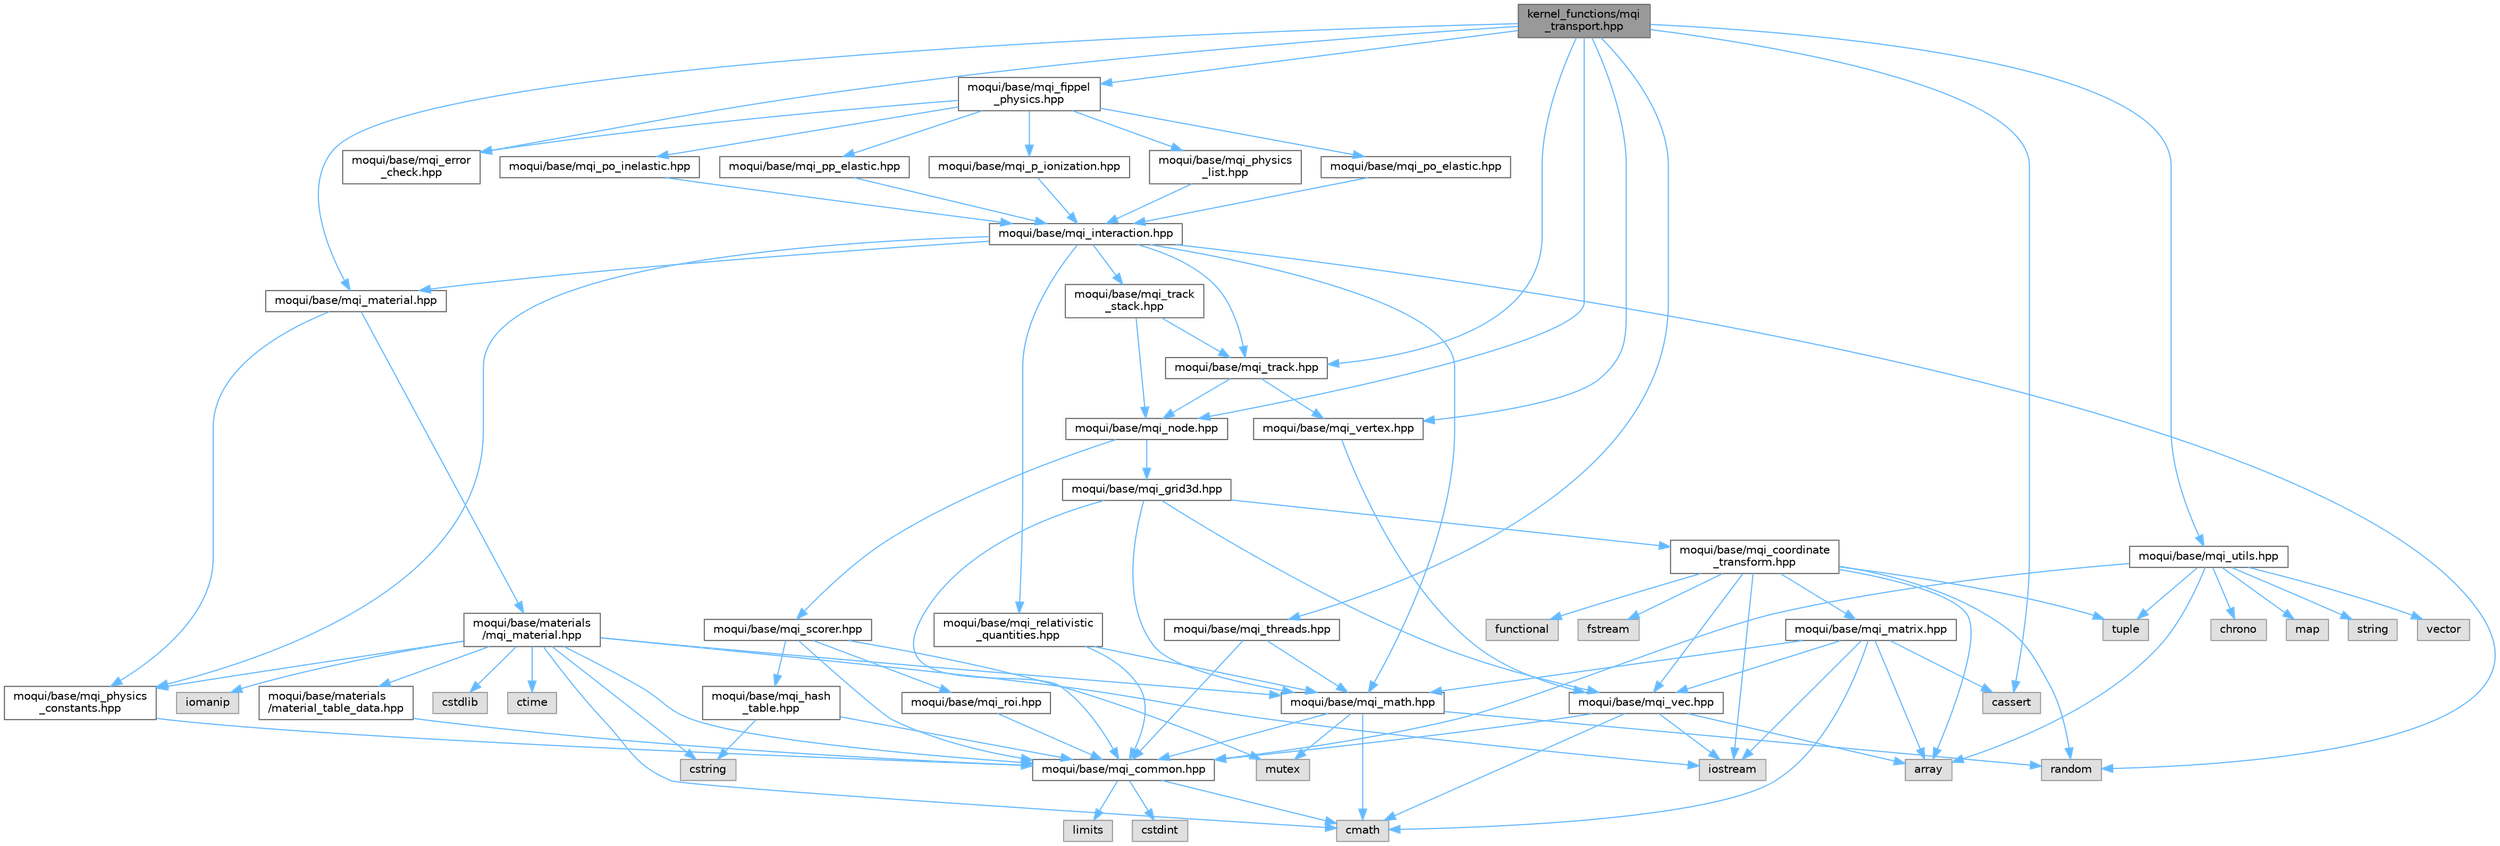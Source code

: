 digraph "kernel_functions/mqi_transport.hpp"
{
 // LATEX_PDF_SIZE
  bgcolor="transparent";
  edge [fontname=Helvetica,fontsize=10,labelfontname=Helvetica,labelfontsize=10];
  node [fontname=Helvetica,fontsize=10,shape=box,height=0.2,width=0.4];
  Node1 [id="Node000001",label="kernel_functions/mqi\l_transport.hpp",height=0.2,width=0.4,color="gray40", fillcolor="grey60", style="filled", fontcolor="black",tooltip=" "];
  Node1 -> Node2 [id="edge1_Node000001_Node000002",color="steelblue1",style="solid",tooltip=" "];
  Node2 [id="Node000002",label="moqui/base/mqi_error\l_check.hpp",height=0.2,width=0.4,color="grey40", fillcolor="white", style="filled",URL="$mqi__error__check_8hpp.html",tooltip="Defines error-checking utilities for CUDA operations."];
  Node1 -> Node3 [id="edge2_Node000001_Node000003",color="steelblue1",style="solid",tooltip=" "];
  Node3 [id="Node000003",label="moqui/base/mqi_fippel\l_physics.hpp",height=0.2,width=0.4,color="grey40", fillcolor="white", style="filled",URL="$mqi__fippel__physics_8hpp.html",tooltip="Implements a \"physics list\" for proton transport based on the Fippel model."];
  Node3 -> Node2 [id="edge3_Node000003_Node000002",color="steelblue1",style="solid",tooltip=" "];
  Node3 -> Node4 [id="edge4_Node000003_Node000004",color="steelblue1",style="solid",tooltip=" "];
  Node4 [id="Node000004",label="moqui/base/mqi_p_ionization.hpp",height=0.2,width=0.4,color="grey40", fillcolor="white", style="filled",URL="$mqi__p__ionization_8hpp.html",tooltip="Defines the proton ionization interaction model using tabulated data."];
  Node4 -> Node5 [id="edge5_Node000004_Node000005",color="steelblue1",style="solid",tooltip=" "];
  Node5 [id="Node000005",label="moqui/base/mqi_interaction.hpp",height=0.2,width=0.4,color="grey40", fillcolor="white", style="filled",URL="$mqi__interaction_8hpp.html",tooltip="Defines the abstract base class for all physics interaction models."];
  Node5 -> Node6 [id="edge6_Node000005_Node000006",color="steelblue1",style="solid",tooltip=" "];
  Node6 [id="Node000006",label="random",height=0.2,width=0.4,color="grey60", fillcolor="#E0E0E0", style="filled",tooltip=" "];
  Node5 -> Node7 [id="edge7_Node000005_Node000007",color="steelblue1",style="solid",tooltip=" "];
  Node7 [id="Node000007",label="moqui/base/mqi_material.hpp",height=0.2,width=0.4,color="grey40", fillcolor="white", style="filled",URL="$mqi__material_8hpp.html",tooltip="Includes the necessary headers for material definitions."];
  Node7 -> Node8 [id="edge8_Node000007_Node000008",color="steelblue1",style="solid",tooltip=" "];
  Node8 [id="Node000008",label="moqui/base/materials\l/mqi_material.hpp",height=0.2,width=0.4,color="grey40", fillcolor="white", style="filled",URL="$materials_2mqi__material_8hpp.html",tooltip="This file defines the base class for materials and specific material implementations."];
  Node8 -> Node9 [id="edge9_Node000008_Node000009",color="steelblue1",style="solid",tooltip=" "];
  Node9 [id="Node000009",label="moqui/base/mqi_common.hpp",height=0.2,width=0.4,color="grey40", fillcolor="white", style="filled",URL="$mqi__common_8hpp.html",tooltip="A header file containing common definitions, macros, and type aliases for the project."];
  Node9 -> Node10 [id="edge10_Node000009_Node000010",color="steelblue1",style="solid",tooltip=" "];
  Node10 [id="Node000010",label="cmath",height=0.2,width=0.4,color="grey60", fillcolor="#E0E0E0", style="filled",tooltip=" "];
  Node9 -> Node11 [id="edge11_Node000009_Node000011",color="steelblue1",style="solid",tooltip=" "];
  Node11 [id="Node000011",label="cstdint",height=0.2,width=0.4,color="grey60", fillcolor="#E0E0E0", style="filled",tooltip=" "];
  Node9 -> Node12 [id="edge12_Node000009_Node000012",color="steelblue1",style="solid",tooltip=" "];
  Node12 [id="Node000012",label="limits",height=0.2,width=0.4,color="grey60", fillcolor="#E0E0E0", style="filled",tooltip=" "];
  Node8 -> Node13 [id="edge13_Node000008_Node000013",color="steelblue1",style="solid",tooltip=" "];
  Node13 [id="Node000013",label="moqui/base/mqi_math.hpp",height=0.2,width=0.4,color="grey40", fillcolor="white", style="filled",URL="$mqi__math_8hpp.html",tooltip="Defines mathematical constants and functions for both CPU and CUDA execution."];
  Node13 -> Node9 [id="edge14_Node000013_Node000009",color="steelblue1",style="solid",tooltip=" "];
  Node13 -> Node10 [id="edge15_Node000013_Node000010",color="steelblue1",style="solid",tooltip=" "];
  Node13 -> Node14 [id="edge16_Node000013_Node000014",color="steelblue1",style="solid",tooltip=" "];
  Node14 [id="Node000014",label="mutex",height=0.2,width=0.4,color="grey60", fillcolor="#E0E0E0", style="filled",tooltip=" "];
  Node13 -> Node6 [id="edge17_Node000013_Node000006",color="steelblue1",style="solid",tooltip=" "];
  Node8 -> Node15 [id="edge18_Node000008_Node000015",color="steelblue1",style="solid",tooltip=" "];
  Node15 [id="Node000015",label="moqui/base/mqi_physics\l_constants.hpp",height=0.2,width=0.4,color="grey40", fillcolor="white", style="filled",URL="$mqi__physics__constants_8hpp.html",tooltip="Defines a struct containing fundamental physical constants and unit conversions."];
  Node15 -> Node9 [id="edge19_Node000015_Node000009",color="steelblue1",style="solid",tooltip=" "];
  Node8 -> Node16 [id="edge20_Node000008_Node000016",color="steelblue1",style="solid",tooltip=" "];
  Node16 [id="Node000016",label="moqui/base/materials\l/material_table_data.hpp",height=0.2,width=0.4,color="grey40", fillcolor="white", style="filled",URL="$material__table__data_8hpp.html",tooltip="This file contains pre-calculated tables for stopping power ratios."];
  Node16 -> Node9 [id="edge21_Node000016_Node000009",color="steelblue1",style="solid",tooltip=" "];
  Node8 -> Node10 [id="edge22_Node000008_Node000010",color="steelblue1",style="solid",tooltip=" "];
  Node8 -> Node17 [id="edge23_Node000008_Node000017",color="steelblue1",style="solid",tooltip=" "];
  Node17 [id="Node000017",label="cstdlib",height=0.2,width=0.4,color="grey60", fillcolor="#E0E0E0", style="filled",tooltip=" "];
  Node8 -> Node18 [id="edge24_Node000008_Node000018",color="steelblue1",style="solid",tooltip=" "];
  Node18 [id="Node000018",label="cstring",height=0.2,width=0.4,color="grey60", fillcolor="#E0E0E0", style="filled",tooltip=" "];
  Node8 -> Node19 [id="edge25_Node000008_Node000019",color="steelblue1",style="solid",tooltip=" "];
  Node19 [id="Node000019",label="ctime",height=0.2,width=0.4,color="grey60", fillcolor="#E0E0E0", style="filled",tooltip=" "];
  Node8 -> Node20 [id="edge26_Node000008_Node000020",color="steelblue1",style="solid",tooltip=" "];
  Node20 [id="Node000020",label="iomanip",height=0.2,width=0.4,color="grey60", fillcolor="#E0E0E0", style="filled",tooltip=" "];
  Node8 -> Node21 [id="edge27_Node000008_Node000021",color="steelblue1",style="solid",tooltip=" "];
  Node21 [id="Node000021",label="iostream",height=0.2,width=0.4,color="grey60", fillcolor="#E0E0E0", style="filled",tooltip=" "];
  Node7 -> Node15 [id="edge28_Node000007_Node000015",color="steelblue1",style="solid",tooltip=" "];
  Node5 -> Node13 [id="edge29_Node000005_Node000013",color="steelblue1",style="solid",tooltip=" "];
  Node5 -> Node15 [id="edge30_Node000005_Node000015",color="steelblue1",style="solid",tooltip=" "];
  Node5 -> Node22 [id="edge31_Node000005_Node000022",color="steelblue1",style="solid",tooltip=" "];
  Node22 [id="Node000022",label="moqui/base/mqi_relativistic\l_quantities.hpp",height=0.2,width=0.4,color="grey40", fillcolor="white", style="filled",URL="$mqi__relativistic__quantities_8hpp.html",tooltip="Defines a helper class for calculating and storing common relativistic kinematic quantities."];
  Node22 -> Node9 [id="edge32_Node000022_Node000009",color="steelblue1",style="solid",tooltip=" "];
  Node22 -> Node13 [id="edge33_Node000022_Node000013",color="steelblue1",style="solid",tooltip=" "];
  Node5 -> Node23 [id="edge34_Node000005_Node000023",color="steelblue1",style="solid",tooltip=" "];
  Node23 [id="Node000023",label="moqui/base/mqi_track.hpp",height=0.2,width=0.4,color="grey40", fillcolor="white", style="filled",URL="$mqi__track_8hpp.html",tooltip=" "];
  Node23 -> Node24 [id="edge35_Node000023_Node000024",color="steelblue1",style="solid",tooltip=" "];
  Node24 [id="Node000024",label="moqui/base/mqi_node.hpp",height=0.2,width=0.4,color="grey40", fillcolor="white", style="filled",URL="$mqi__node_8hpp.html",tooltip="Defines the node structure for the geometry hierarchy (scene graph)."];
  Node24 -> Node25 [id="edge36_Node000024_Node000025",color="steelblue1",style="solid",tooltip=" "];
  Node25 [id="Node000025",label="moqui/base/mqi_grid3d.hpp",height=0.2,width=0.4,color="grey40", fillcolor="white", style="filled",URL="$mqi__grid3d_8hpp.html",tooltip="Defines a generic 3D rectilinear grid for Monte Carlo transport simulations."];
  Node25 -> Node9 [id="edge37_Node000025_Node000009",color="steelblue1",style="solid",tooltip=" "];
  Node25 -> Node26 [id="edge38_Node000025_Node000026",color="steelblue1",style="solid",tooltip=" "];
  Node26 [id="Node000026",label="moqui/base/mqi_coordinate\l_transform.hpp",height=0.2,width=0.4,color="grey40", fillcolor="white", style="filled",URL="$mqi__coordinate__transform_8hpp.html",tooltip="Defines a class for mapping points and vectors between different coordinate systems."];
  Node26 -> Node27 [id="edge39_Node000026_Node000027",color="steelblue1",style="solid",tooltip=" "];
  Node27 [id="Node000027",label="array",height=0.2,width=0.4,color="grey60", fillcolor="#E0E0E0", style="filled",tooltip=" "];
  Node26 -> Node28 [id="edge40_Node000026_Node000028",color="steelblue1",style="solid",tooltip=" "];
  Node28 [id="Node000028",label="fstream",height=0.2,width=0.4,color="grey60", fillcolor="#E0E0E0", style="filled",tooltip=" "];
  Node26 -> Node29 [id="edge41_Node000026_Node000029",color="steelblue1",style="solid",tooltip=" "];
  Node29 [id="Node000029",label="functional",height=0.2,width=0.4,color="grey60", fillcolor="#E0E0E0", style="filled",tooltip=" "];
  Node26 -> Node21 [id="edge42_Node000026_Node000021",color="steelblue1",style="solid",tooltip=" "];
  Node26 -> Node6 [id="edge43_Node000026_Node000006",color="steelblue1",style="solid",tooltip=" "];
  Node26 -> Node30 [id="edge44_Node000026_Node000030",color="steelblue1",style="solid",tooltip=" "];
  Node30 [id="Node000030",label="tuple",height=0.2,width=0.4,color="grey60", fillcolor="#E0E0E0", style="filled",tooltip=" "];
  Node26 -> Node31 [id="edge45_Node000026_Node000031",color="steelblue1",style="solid",tooltip=" "];
  Node31 [id="Node000031",label="moqui/base/mqi_matrix.hpp",height=0.2,width=0.4,color="grey40", fillcolor="white", style="filled",URL="$mqi__matrix_8hpp.html",tooltip="Defines 3x3 and 4x4 matrix classes for 3D transformations."];
  Node31 -> Node27 [id="edge46_Node000031_Node000027",color="steelblue1",style="solid",tooltip=" "];
  Node31 -> Node32 [id="edge47_Node000031_Node000032",color="steelblue1",style="solid",tooltip=" "];
  Node32 [id="Node000032",label="cassert",height=0.2,width=0.4,color="grey60", fillcolor="#E0E0E0", style="filled",tooltip=" "];
  Node31 -> Node10 [id="edge48_Node000031_Node000010",color="steelblue1",style="solid",tooltip=" "];
  Node31 -> Node21 [id="edge49_Node000031_Node000021",color="steelblue1",style="solid",tooltip=" "];
  Node31 -> Node13 [id="edge50_Node000031_Node000013",color="steelblue1",style="solid",tooltip=" "];
  Node31 -> Node33 [id="edge51_Node000031_Node000033",color="steelblue1",style="solid",tooltip=" "];
  Node33 [id="Node000033",label="moqui/base/mqi_vec.hpp",height=0.2,width=0.4,color="grey40", fillcolor="white", style="filled",URL="$mqi__vec_8hpp.html",tooltip=" "];
  Node33 -> Node27 [id="edge52_Node000033_Node000027",color="steelblue1",style="solid",tooltip=" "];
  Node33 -> Node10 [id="edge53_Node000033_Node000010",color="steelblue1",style="solid",tooltip=" "];
  Node33 -> Node21 [id="edge54_Node000033_Node000021",color="steelblue1",style="solid",tooltip=" "];
  Node33 -> Node9 [id="edge55_Node000033_Node000009",color="steelblue1",style="solid",tooltip=" "];
  Node26 -> Node33 [id="edge56_Node000026_Node000033",color="steelblue1",style="solid",tooltip=" "];
  Node25 -> Node13 [id="edge57_Node000025_Node000013",color="steelblue1",style="solid",tooltip=" "];
  Node25 -> Node33 [id="edge58_Node000025_Node000033",color="steelblue1",style="solid",tooltip=" "];
  Node24 -> Node34 [id="edge59_Node000024_Node000034",color="steelblue1",style="solid",tooltip=" "];
  Node34 [id="Node000034",label="moqui/base/mqi_scorer.hpp",height=0.2,width=0.4,color="grey40", fillcolor="white", style="filled",URL="$mqi__scorer_8hpp.html",tooltip=" "];
  Node34 -> Node14 [id="edge60_Node000034_Node000014",color="steelblue1",style="solid",tooltip=" "];
  Node34 -> Node9 [id="edge61_Node000034_Node000009",color="steelblue1",style="solid",tooltip=" "];
  Node34 -> Node35 [id="edge62_Node000034_Node000035",color="steelblue1",style="solid",tooltip=" "];
  Node35 [id="Node000035",label="moqui/base/mqi_hash\l_table.hpp",height=0.2,width=0.4,color="grey40", fillcolor="white", style="filled",URL="$mqi__hash__table_8hpp.html",tooltip="Defines the basic data structures and utility functions for a simple hash table."];
  Node35 -> Node18 [id="edge63_Node000035_Node000018",color="steelblue1",style="solid",tooltip=" "];
  Node35 -> Node9 [id="edge64_Node000035_Node000009",color="steelblue1",style="solid",tooltip=" "];
  Node34 -> Node36 [id="edge65_Node000034_Node000036",color="steelblue1",style="solid",tooltip=" "];
  Node36 [id="Node000036",label="moqui/base/mqi_roi.hpp",height=0.2,width=0.4,color="grey40", fillcolor="white", style="filled",URL="$mqi__roi_8hpp.html",tooltip=" "];
  Node36 -> Node9 [id="edge66_Node000036_Node000009",color="steelblue1",style="solid",tooltip=" "];
  Node23 -> Node37 [id="edge67_Node000023_Node000037",color="steelblue1",style="solid",tooltip=" "];
  Node37 [id="Node000037",label="moqui/base/mqi_vertex.hpp",height=0.2,width=0.4,color="grey40", fillcolor="white", style="filled",URL="$mqi__vertex_8hpp.html",tooltip=" "];
  Node37 -> Node33 [id="edge68_Node000037_Node000033",color="steelblue1",style="solid",tooltip=" "];
  Node5 -> Node38 [id="edge69_Node000005_Node000038",color="steelblue1",style="solid",tooltip=" "];
  Node38 [id="Node000038",label="moqui/base/mqi_track\l_stack.hpp",height=0.2,width=0.4,color="grey40", fillcolor="white", style="filled",URL="$mqi__track__stack_8hpp.html",tooltip="Defines a fixed-size stack for managing secondary particle tracks."];
  Node38 -> Node24 [id="edge70_Node000038_Node000024",color="steelblue1",style="solid",tooltip=" "];
  Node38 -> Node23 [id="edge71_Node000038_Node000023",color="steelblue1",style="solid",tooltip=" "];
  Node3 -> Node39 [id="edge72_Node000003_Node000039",color="steelblue1",style="solid",tooltip=" "];
  Node39 [id="Node000039",label="moqui/base/mqi_physics\l_list.hpp",height=0.2,width=0.4,color="grey40", fillcolor="white", style="filled",URL="$mqi__physics__list_8hpp.html",tooltip="Defines structures and classes for managing physics processes and parameters."];
  Node39 -> Node5 [id="edge73_Node000039_Node000005",color="steelblue1",style="solid",tooltip=" "];
  Node3 -> Node40 [id="edge74_Node000003_Node000040",color="steelblue1",style="solid",tooltip=" "];
  Node40 [id="Node000040",label="moqui/base/mqi_po_elastic.hpp",height=0.2,width=0.4,color="grey40", fillcolor="white", style="filled",URL="$mqi__po__elastic_8hpp.html",tooltip="Defines the proton-oxygen elastic scattering interaction models."];
  Node40 -> Node5 [id="edge75_Node000040_Node000005",color="steelblue1",style="solid",tooltip=" "];
  Node3 -> Node41 [id="edge76_Node000003_Node000041",color="steelblue1",style="solid",tooltip=" "];
  Node41 [id="Node000041",label="moqui/base/mqi_po_inelastic.hpp",height=0.2,width=0.4,color="grey40", fillcolor="white", style="filled",URL="$mqi__po__inelastic_8hpp.html",tooltip=" "];
  Node41 -> Node5 [id="edge77_Node000041_Node000005",color="steelblue1",style="solid",tooltip=" "];
  Node3 -> Node42 [id="edge78_Node000003_Node000042",color="steelblue1",style="solid",tooltip=" "];
  Node42 [id="Node000042",label="moqui/base/mqi_pp_elastic.hpp",height=0.2,width=0.4,color="grey40", fillcolor="white", style="filled",URL="$mqi__pp__elastic_8hpp.html",tooltip=" "];
  Node42 -> Node5 [id="edge79_Node000042_Node000005",color="steelblue1",style="solid",tooltip=" "];
  Node1 -> Node7 [id="edge80_Node000001_Node000007",color="steelblue1",style="solid",tooltip=" "];
  Node1 -> Node24 [id="edge81_Node000001_Node000024",color="steelblue1",style="solid",tooltip=" "];
  Node1 -> Node43 [id="edge82_Node000001_Node000043",color="steelblue1",style="solid",tooltip=" "];
  Node43 [id="Node000043",label="moqui/base/mqi_threads.hpp",height=0.2,width=0.4,color="grey40", fillcolor="white", style="filled",URL="$mqi__threads_8hpp.html",tooltip=" "];
  Node43 -> Node9 [id="edge83_Node000043_Node000009",color="steelblue1",style="solid",tooltip=" "];
  Node43 -> Node13 [id="edge84_Node000043_Node000013",color="steelblue1",style="solid",tooltip=" "];
  Node1 -> Node23 [id="edge85_Node000001_Node000023",color="steelblue1",style="solid",tooltip=" "];
  Node1 -> Node44 [id="edge86_Node000001_Node000044",color="steelblue1",style="solid",tooltip=" "];
  Node44 [id="Node000044",label="moqui/base/mqi_utils.hpp",height=0.2,width=0.4,color="grey40", fillcolor="white", style="filled",URL="$mqi__utils_8hpp.html",tooltip=" "];
  Node44 -> Node27 [id="edge87_Node000044_Node000027",color="steelblue1",style="solid",tooltip=" "];
  Node44 -> Node45 [id="edge88_Node000044_Node000045",color="steelblue1",style="solid",tooltip=" "];
  Node45 [id="Node000045",label="chrono",height=0.2,width=0.4,color="grey60", fillcolor="#E0E0E0", style="filled",tooltip=" "];
  Node44 -> Node46 [id="edge89_Node000044_Node000046",color="steelblue1",style="solid",tooltip=" "];
  Node46 [id="Node000046",label="map",height=0.2,width=0.4,color="grey60", fillcolor="#E0E0E0", style="filled",tooltip=" "];
  Node44 -> Node9 [id="edge90_Node000044_Node000009",color="steelblue1",style="solid",tooltip=" "];
  Node44 -> Node47 [id="edge91_Node000044_Node000047",color="steelblue1",style="solid",tooltip=" "];
  Node47 [id="Node000047",label="string",height=0.2,width=0.4,color="grey60", fillcolor="#E0E0E0", style="filled",tooltip=" "];
  Node44 -> Node30 [id="edge92_Node000044_Node000030",color="steelblue1",style="solid",tooltip=" "];
  Node44 -> Node48 [id="edge93_Node000044_Node000048",color="steelblue1",style="solid",tooltip=" "];
  Node48 [id="Node000048",label="vector",height=0.2,width=0.4,color="grey60", fillcolor="#E0E0E0", style="filled",tooltip=" "];
  Node1 -> Node37 [id="edge94_Node000001_Node000037",color="steelblue1",style="solid",tooltip=" "];
  Node1 -> Node32 [id="edge95_Node000001_Node000032",color="steelblue1",style="solid",tooltip=" "];
}
